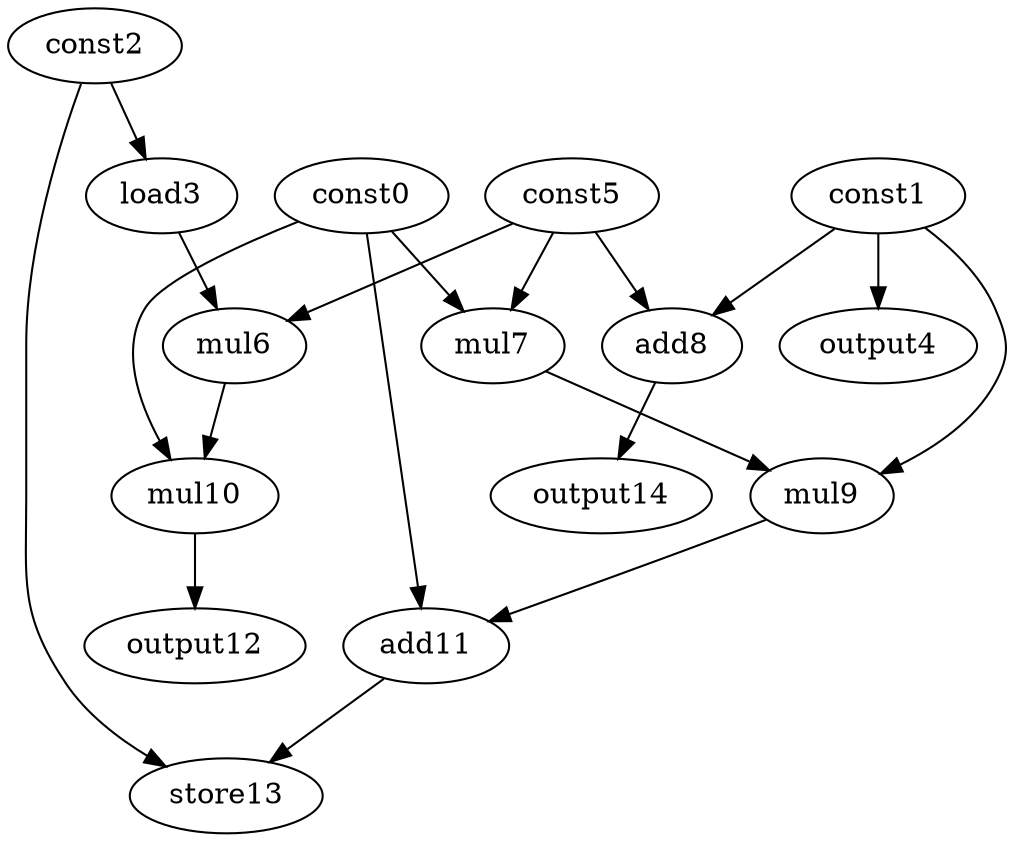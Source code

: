 digraph G { 
const0[opcode=const]; 
const1[opcode=const]; 
const2[opcode=const]; 
load3[opcode=load]; 
output4[opcode=output]; 
const5[opcode=const]; 
mul6[opcode=mul]; 
mul7[opcode=mul]; 
add8[opcode=add]; 
mul9[opcode=mul]; 
mul10[opcode=mul]; 
add11[opcode=add]; 
output12[opcode=output]; 
store13[opcode=store]; 
output14[opcode=output]; 
const2->load3[operand=0];
const1->output4[operand=0];
const0->mul7[operand=0];
const5->mul7[operand=1];
const1->add8[operand=0];
const5->add8[operand=1];
load3->mul6[operand=0];
const5->mul6[operand=1];
mul7->mul9[operand=0];
const1->mul9[operand=1];
add8->output14[operand=0];
const0->mul10[operand=0];
mul6->mul10[operand=1];
const0->add11[operand=0];
mul9->add11[operand=1];
mul10->output12[operand=0];
const2->store13[operand=0];
add11->store13[operand=1];
}
